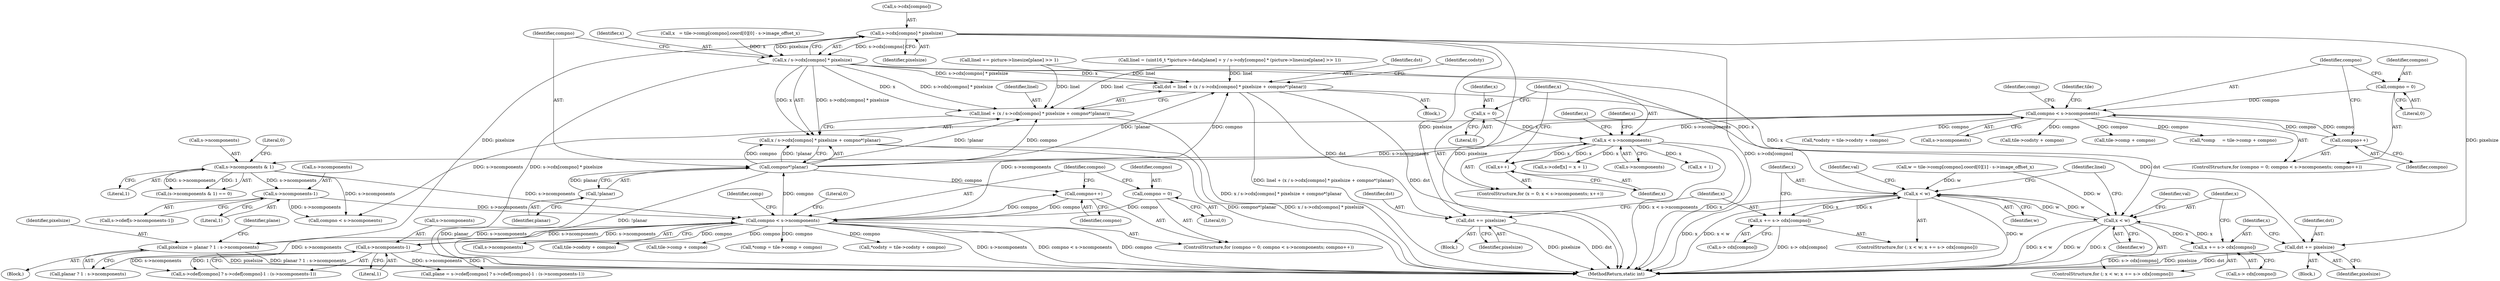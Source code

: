 digraph "0_FFmpeg_fe448cd28d674c3eff3072552eae366d0b659ce9@array" {
"1000990" [label="(Call,s->cdx[compno] * pixelsize)"];
"1000863" [label="(Call,pixelsize = planar ? 1 : s->ncomponents)"];
"1000789" [label="(Call,compno < s->ncomponents)"];
"1000794" [label="(Call,compno++)"];
"1000997" [label="(Call,compno*!planar)"];
"1000999" [label="(Call,!planar)"];
"1000786" [label="(Call,compno = 0)"];
"1000892" [label="(Call,s->ncomponents-1)"];
"1000439" [label="(Call,s->ncomponents & 1)"];
"1000421" [label="(Call,x < s->ncomponents)"];
"1000426" [label="(Call,x++)"];
"1000418" [label="(Call,x = 0)"];
"1000134" [label="(Call,compno < s->ncomponents)"];
"1000131" [label="(Call,compno = 0)"];
"1000139" [label="(Call,compno++)"];
"1000450" [label="(Call,s->ncomponents-1)"];
"1000988" [label="(Call,x / s->cdx[compno] * pixelsize)"];
"1000983" [label="(Call,dst = linel + (x / s->cdx[compno] * pixelsize + compno*!planar))"];
"1001052" [label="(Call,dst += pixelsize)"];
"1001100" [label="(Call,dst += pixelsize)"];
"1000985" [label="(Call,linel + (x / s->cdx[compno] * pixelsize + compno*!planar))"];
"1000987" [label="(Call,x / s->cdx[compno] * pixelsize + compno*!planar)"];
"1001009" [label="(Call,x < w)"];
"1001012" [label="(Call,x += s-> cdx[compno])"];
"1001058" [label="(Call,x < w)"];
"1001061" [label="(Call,x += s-> cdx[compno])"];
"1000441" [label="(Identifier,s)"];
"1000799" [label="(Identifier,comp)"];
"1000454" [label="(Literal,1)"];
"1000422" [label="(Identifier,x)"];
"1001060" [label="(Identifier,w)"];
"1000418" [label="(Call,x = 0)"];
"1000132" [label="(Identifier,compno)"];
"1000987" [label="(Call,x / s->cdx[compno] * pixelsize + compno*!planar)"];
"1000431" [label="(Identifier,s)"];
"1000984" [label="(Identifier,dst)"];
"1000134" [label="(Call,compno < s->ncomponents)"];
"1000427" [label="(Identifier,x)"];
"1000999" [label="(Call,!planar)"];
"1000986" [label="(Identifier,linel)"];
"1000873" [label="(Identifier,plane)"];
"1001011" [label="(Identifier,w)"];
"1001068" [label="(Block,)"];
"1000786" [label="(Call,compno = 0)"];
"1000444" [label="(Literal,0)"];
"1000787" [label="(Identifier,compno)"];
"1001022" [label="(Identifier,val)"];
"1000893" [label="(Call,s->ncomponents)"];
"1000966" [label="(Call,x   = tile->comp[compno].coord[0][0] - s->image_offset_x)"];
"1000791" [label="(Call,s->ncomponents)"];
"1001012" [label="(Call,x += s-> cdx[compno])"];
"1001057" [label="(ControlStructure,for (; x < w; x += s-> cdx[compno]))"];
"1000151" [label="(Call,*codsty = tile->codsty + compno)"];
"1000788" [label="(Literal,0)"];
"1001010" [label="(Identifier,x)"];
"1000796" [label="(Block,)"];
"1000790" [label="(Identifier,compno)"];
"1001019" [label="(Block,)"];
"1000877" [label="(Call,plane = s->cdef[compno] ? s->cdef[compno]-1 : (s->ncomponents-1))"];
"1000983" [label="(Call,dst = linel + (x / s->cdx[compno] * pixelsize + compno*!planar))"];
"1000794" [label="(Call,compno++)"];
"1000864" [label="(Identifier,pixelsize)"];
"1001004" [label="(Identifier,codsty)"];
"1000879" [label="(Call,s->cdef[compno] ? s->cdef[compno]-1 : (s->ncomponents-1))"];
"1000467" [label="(Call,compno < s->ncomponents)"];
"1000451" [label="(Call,s->ncomponents)"];
"1000401" [label="(Identifier,tile)"];
"1000450" [label="(Call,s->ncomponents-1)"];
"1000989" [label="(Identifier,x)"];
"1000808" [label="(Call,tile->codsty + compno)"];
"1001008" [label="(ControlStructure,for (; x < w; x += s-> cdx[compno]))"];
"1001071" [label="(Identifier,val)"];
"1000136" [label="(Call,s->ncomponents)"];
"1000133" [label="(Literal,0)"];
"1000428" [label="(Call,s->cdef[x] = x + 1)"];
"1000991" [label="(Call,s->cdx[compno])"];
"1000439" [label="(Call,s->ncomponents & 1)"];
"1000865" [label="(Call,planar ? 1 : s->ncomponents)"];
"1000130" [label="(ControlStructure,for (compno = 0; compno < s->ncomponents; compno++))"];
"1000440" [label="(Call,s->ncomponents)"];
"1001101" [label="(Identifier,dst)"];
"1000426" [label="(Call,x++)"];
"1000795" [label="(Identifier,compno)"];
"1000985" [label="(Call,linel + (x / s->cdx[compno] * pixelsize + compno*!planar))"];
"1001052" [label="(Call,dst += pixelsize)"];
"1000835" [label="(Call,w = tile->comp[compno].coord[0][1] - s->image_offset_x)"];
"1000423" [label="(Call,s->ncomponents)"];
"1001114" [label="(MethodReturn,static int)"];
"1000419" [label="(Identifier,x)"];
"1001063" [label="(Call,s-> cdx[compno])"];
"1001061" [label="(Call,x += s-> cdx[compno])"];
"1000988" [label="(Call,x / s->cdx[compno] * pixelsize)"];
"1000420" [label="(Literal,0)"];
"1000434" [label="(Call,x + 1)"];
"1001009" [label="(Call,x < w)"];
"1001059" [label="(Identifier,x)"];
"1000144" [label="(Identifier,comp)"];
"1000964" [label="(Block,)"];
"1001113" [label="(Literal,0)"];
"1000446" [label="(Call,s->cdef[s->ncomponents-1])"];
"1001000" [label="(Identifier,planar)"];
"1001014" [label="(Call,s-> cdx[compno])"];
"1000417" [label="(ControlStructure,for (x = 0; x < s->ncomponents; x++))"];
"1000140" [label="(Identifier,compno)"];
"1000153" [label="(Call,tile->codsty + compno)"];
"1000914" [label="(Call,linel = (uint16_t *)picture->data[plane] + y / s->cdy[compno] * (picture->linesize[plane] >> 1))"];
"1000145" [label="(Call,tile->comp + compno)"];
"1001102" [label="(Identifier,pixelsize)"];
"1000443" [label="(Literal,1)"];
"1000139" [label="(Call,compno++)"];
"1000438" [label="(Call,(s->ncomponents & 1) == 0)"];
"1001013" [label="(Identifier,x)"];
"1000789" [label="(Call,compno < s->ncomponents)"];
"1000863" [label="(Call,pixelsize = planar ? 1 : s->ncomponents)"];
"1000800" [label="(Call,tile->comp + compno)"];
"1001100" [label="(Call,dst += pixelsize)"];
"1000143" [label="(Call,*comp     = tile->comp + compno)"];
"1000798" [label="(Call,*comp = tile->comp + compno)"];
"1000785" [label="(ControlStructure,for (compno = 0; compno < s->ncomponents; compno++))"];
"1000998" [label="(Identifier,compno)"];
"1000806" [label="(Call,*codsty = tile->codsty + compno)"];
"1001053" [label="(Identifier,dst)"];
"1001104" [label="(Identifier,linel)"];
"1000996" [label="(Identifier,pixelsize)"];
"1000135" [label="(Identifier,compno)"];
"1001054" [label="(Identifier,pixelsize)"];
"1000997" [label="(Call,compno*!planar)"];
"1000421" [label="(Call,x < s->ncomponents)"];
"1000892" [label="(Call,s->ncomponents-1)"];
"1000990" [label="(Call,s->cdx[compno] * pixelsize)"];
"1001062" [label="(Identifier,x)"];
"1001103" [label="(Call,linel += picture->linesize[plane] >> 1)"];
"1000131" [label="(Call,compno = 0)"];
"1000896" [label="(Literal,1)"];
"1001058" [label="(Call,x < w)"];
"1000990" -> "1000988"  [label="AST: "];
"1000990" -> "1000996"  [label="CFG: "];
"1000991" -> "1000990"  [label="AST: "];
"1000996" -> "1000990"  [label="AST: "];
"1000988" -> "1000990"  [label="CFG: "];
"1000990" -> "1001114"  [label="DDG: pixelsize"];
"1000990" -> "1001114"  [label="DDG: s->cdx[compno]"];
"1000990" -> "1000988"  [label="DDG: s->cdx[compno]"];
"1000990" -> "1000988"  [label="DDG: pixelsize"];
"1000863" -> "1000990"  [label="DDG: pixelsize"];
"1000990" -> "1001052"  [label="DDG: pixelsize"];
"1000990" -> "1001100"  [label="DDG: pixelsize"];
"1000863" -> "1000796"  [label="AST: "];
"1000863" -> "1000865"  [label="CFG: "];
"1000864" -> "1000863"  [label="AST: "];
"1000865" -> "1000863"  [label="AST: "];
"1000873" -> "1000863"  [label="CFG: "];
"1000863" -> "1001114"  [label="DDG: planar ? 1 : s->ncomponents"];
"1000863" -> "1001114"  [label="DDG: pixelsize"];
"1000789" -> "1000863"  [label="DDG: s->ncomponents"];
"1000789" -> "1000785"  [label="AST: "];
"1000789" -> "1000791"  [label="CFG: "];
"1000790" -> "1000789"  [label="AST: "];
"1000791" -> "1000789"  [label="AST: "];
"1000799" -> "1000789"  [label="CFG: "];
"1001113" -> "1000789"  [label="CFG: "];
"1000789" -> "1001114"  [label="DDG: s->ncomponents"];
"1000789" -> "1001114"  [label="DDG: compno < s->ncomponents"];
"1000789" -> "1001114"  [label="DDG: compno"];
"1000794" -> "1000789"  [label="DDG: compno"];
"1000786" -> "1000789"  [label="DDG: compno"];
"1000892" -> "1000789"  [label="DDG: s->ncomponents"];
"1000439" -> "1000789"  [label="DDG: s->ncomponents"];
"1000134" -> "1000789"  [label="DDG: s->ncomponents"];
"1000450" -> "1000789"  [label="DDG: s->ncomponents"];
"1000789" -> "1000794"  [label="DDG: compno"];
"1000789" -> "1000798"  [label="DDG: compno"];
"1000789" -> "1000800"  [label="DDG: compno"];
"1000789" -> "1000806"  [label="DDG: compno"];
"1000789" -> "1000808"  [label="DDG: compno"];
"1000789" -> "1000865"  [label="DDG: s->ncomponents"];
"1000789" -> "1000892"  [label="DDG: s->ncomponents"];
"1000789" -> "1000997"  [label="DDG: compno"];
"1000794" -> "1000785"  [label="AST: "];
"1000794" -> "1000795"  [label="CFG: "];
"1000795" -> "1000794"  [label="AST: "];
"1000790" -> "1000794"  [label="CFG: "];
"1000997" -> "1000794"  [label="DDG: compno"];
"1000997" -> "1000987"  [label="AST: "];
"1000997" -> "1000999"  [label="CFG: "];
"1000998" -> "1000997"  [label="AST: "];
"1000999" -> "1000997"  [label="AST: "];
"1000987" -> "1000997"  [label="CFG: "];
"1000997" -> "1001114"  [label="DDG: !planar"];
"1000997" -> "1000983"  [label="DDG: compno"];
"1000997" -> "1000983"  [label="DDG: !planar"];
"1000997" -> "1000985"  [label="DDG: compno"];
"1000997" -> "1000985"  [label="DDG: !planar"];
"1000997" -> "1000987"  [label="DDG: compno"];
"1000997" -> "1000987"  [label="DDG: !planar"];
"1000999" -> "1000997"  [label="DDG: planar"];
"1000999" -> "1001000"  [label="CFG: "];
"1001000" -> "1000999"  [label="AST: "];
"1000999" -> "1001114"  [label="DDG: planar"];
"1000786" -> "1000785"  [label="AST: "];
"1000786" -> "1000788"  [label="CFG: "];
"1000787" -> "1000786"  [label="AST: "];
"1000788" -> "1000786"  [label="AST: "];
"1000790" -> "1000786"  [label="CFG: "];
"1000892" -> "1000879"  [label="AST: "];
"1000892" -> "1000896"  [label="CFG: "];
"1000893" -> "1000892"  [label="AST: "];
"1000896" -> "1000892"  [label="AST: "];
"1000879" -> "1000892"  [label="CFG: "];
"1000892" -> "1000877"  [label="DDG: s->ncomponents"];
"1000892" -> "1000877"  [label="DDG: 1"];
"1000892" -> "1000879"  [label="DDG: s->ncomponents"];
"1000892" -> "1000879"  [label="DDG: 1"];
"1000439" -> "1000438"  [label="AST: "];
"1000439" -> "1000443"  [label="CFG: "];
"1000440" -> "1000439"  [label="AST: "];
"1000443" -> "1000439"  [label="AST: "];
"1000444" -> "1000439"  [label="CFG: "];
"1000439" -> "1000438"  [label="DDG: s->ncomponents"];
"1000439" -> "1000438"  [label="DDG: 1"];
"1000421" -> "1000439"  [label="DDG: s->ncomponents"];
"1000439" -> "1000450"  [label="DDG: s->ncomponents"];
"1000439" -> "1000467"  [label="DDG: s->ncomponents"];
"1000421" -> "1000417"  [label="AST: "];
"1000421" -> "1000423"  [label="CFG: "];
"1000422" -> "1000421"  [label="AST: "];
"1000423" -> "1000421"  [label="AST: "];
"1000431" -> "1000421"  [label="CFG: "];
"1000441" -> "1000421"  [label="CFG: "];
"1000421" -> "1001114"  [label="DDG: x"];
"1000421" -> "1001114"  [label="DDG: x < s->ncomponents"];
"1000426" -> "1000421"  [label="DDG: x"];
"1000418" -> "1000421"  [label="DDG: x"];
"1000134" -> "1000421"  [label="DDG: s->ncomponents"];
"1000421" -> "1000426"  [label="DDG: x"];
"1000421" -> "1000428"  [label="DDG: x"];
"1000421" -> "1000434"  [label="DDG: x"];
"1000426" -> "1000417"  [label="AST: "];
"1000426" -> "1000427"  [label="CFG: "];
"1000427" -> "1000426"  [label="AST: "];
"1000422" -> "1000426"  [label="CFG: "];
"1000418" -> "1000417"  [label="AST: "];
"1000418" -> "1000420"  [label="CFG: "];
"1000419" -> "1000418"  [label="AST: "];
"1000420" -> "1000418"  [label="AST: "];
"1000422" -> "1000418"  [label="CFG: "];
"1000134" -> "1000130"  [label="AST: "];
"1000134" -> "1000136"  [label="CFG: "];
"1000135" -> "1000134"  [label="AST: "];
"1000136" -> "1000134"  [label="AST: "];
"1000144" -> "1000134"  [label="CFG: "];
"1000401" -> "1000134"  [label="CFG: "];
"1000131" -> "1000134"  [label="DDG: compno"];
"1000139" -> "1000134"  [label="DDG: compno"];
"1000134" -> "1000139"  [label="DDG: compno"];
"1000134" -> "1000143"  [label="DDG: compno"];
"1000134" -> "1000145"  [label="DDG: compno"];
"1000134" -> "1000151"  [label="DDG: compno"];
"1000134" -> "1000153"  [label="DDG: compno"];
"1000134" -> "1000467"  [label="DDG: s->ncomponents"];
"1000131" -> "1000130"  [label="AST: "];
"1000131" -> "1000133"  [label="CFG: "];
"1000132" -> "1000131"  [label="AST: "];
"1000133" -> "1000131"  [label="AST: "];
"1000135" -> "1000131"  [label="CFG: "];
"1000139" -> "1000130"  [label="AST: "];
"1000139" -> "1000140"  [label="CFG: "];
"1000140" -> "1000139"  [label="AST: "];
"1000135" -> "1000139"  [label="CFG: "];
"1000450" -> "1000446"  [label="AST: "];
"1000450" -> "1000454"  [label="CFG: "];
"1000451" -> "1000450"  [label="AST: "];
"1000454" -> "1000450"  [label="AST: "];
"1000446" -> "1000450"  [label="CFG: "];
"1000450" -> "1000467"  [label="DDG: s->ncomponents"];
"1000988" -> "1000987"  [label="AST: "];
"1000989" -> "1000988"  [label="AST: "];
"1000998" -> "1000988"  [label="CFG: "];
"1000988" -> "1001114"  [label="DDG: s->cdx[compno] * pixelsize"];
"1000988" -> "1000983"  [label="DDG: x"];
"1000988" -> "1000983"  [label="DDG: s->cdx[compno] * pixelsize"];
"1000988" -> "1000985"  [label="DDG: x"];
"1000988" -> "1000985"  [label="DDG: s->cdx[compno] * pixelsize"];
"1000988" -> "1000987"  [label="DDG: x"];
"1000988" -> "1000987"  [label="DDG: s->cdx[compno] * pixelsize"];
"1000966" -> "1000988"  [label="DDG: x"];
"1000988" -> "1001009"  [label="DDG: x"];
"1000988" -> "1001058"  [label="DDG: x"];
"1000983" -> "1000964"  [label="AST: "];
"1000983" -> "1000985"  [label="CFG: "];
"1000984" -> "1000983"  [label="AST: "];
"1000985" -> "1000983"  [label="AST: "];
"1001004" -> "1000983"  [label="CFG: "];
"1000983" -> "1001114"  [label="DDG: dst"];
"1000983" -> "1001114"  [label="DDG: linel + (x / s->cdx[compno] * pixelsize + compno*!planar)"];
"1001103" -> "1000983"  [label="DDG: linel"];
"1000914" -> "1000983"  [label="DDG: linel"];
"1000983" -> "1001052"  [label="DDG: dst"];
"1000983" -> "1001100"  [label="DDG: dst"];
"1001052" -> "1001019"  [label="AST: "];
"1001052" -> "1001054"  [label="CFG: "];
"1001053" -> "1001052"  [label="AST: "];
"1001054" -> "1001052"  [label="AST: "];
"1001013" -> "1001052"  [label="CFG: "];
"1001052" -> "1001114"  [label="DDG: pixelsize"];
"1001052" -> "1001114"  [label="DDG: dst"];
"1001100" -> "1001068"  [label="AST: "];
"1001100" -> "1001102"  [label="CFG: "];
"1001101" -> "1001100"  [label="AST: "];
"1001102" -> "1001100"  [label="AST: "];
"1001062" -> "1001100"  [label="CFG: "];
"1001100" -> "1001114"  [label="DDG: dst"];
"1001100" -> "1001114"  [label="DDG: pixelsize"];
"1000985" -> "1000987"  [label="CFG: "];
"1000986" -> "1000985"  [label="AST: "];
"1000987" -> "1000985"  [label="AST: "];
"1000985" -> "1001114"  [label="DDG: x / s->cdx[compno] * pixelsize + compno*!planar"];
"1001103" -> "1000985"  [label="DDG: linel"];
"1000914" -> "1000985"  [label="DDG: linel"];
"1000987" -> "1001114"  [label="DDG: x / s->cdx[compno] * pixelsize"];
"1000987" -> "1001114"  [label="DDG: compno*!planar"];
"1001009" -> "1001008"  [label="AST: "];
"1001009" -> "1001011"  [label="CFG: "];
"1001010" -> "1001009"  [label="AST: "];
"1001011" -> "1001009"  [label="AST: "];
"1001022" -> "1001009"  [label="CFG: "];
"1001104" -> "1001009"  [label="CFG: "];
"1001009" -> "1001114"  [label="DDG: x < w"];
"1001009" -> "1001114"  [label="DDG: w"];
"1001009" -> "1001114"  [label="DDG: x"];
"1001012" -> "1001009"  [label="DDG: x"];
"1001058" -> "1001009"  [label="DDG: w"];
"1000835" -> "1001009"  [label="DDG: w"];
"1001009" -> "1001012"  [label="DDG: x"];
"1001009" -> "1001058"  [label="DDG: w"];
"1001012" -> "1001008"  [label="AST: "];
"1001012" -> "1001014"  [label="CFG: "];
"1001013" -> "1001012"  [label="AST: "];
"1001014" -> "1001012"  [label="AST: "];
"1001010" -> "1001012"  [label="CFG: "];
"1001012" -> "1001114"  [label="DDG: s-> cdx[compno]"];
"1001058" -> "1001057"  [label="AST: "];
"1001058" -> "1001060"  [label="CFG: "];
"1001059" -> "1001058"  [label="AST: "];
"1001060" -> "1001058"  [label="AST: "];
"1001071" -> "1001058"  [label="CFG: "];
"1001104" -> "1001058"  [label="CFG: "];
"1001058" -> "1001114"  [label="DDG: x < w"];
"1001058" -> "1001114"  [label="DDG: w"];
"1001058" -> "1001114"  [label="DDG: x"];
"1001061" -> "1001058"  [label="DDG: x"];
"1000835" -> "1001058"  [label="DDG: w"];
"1001058" -> "1001061"  [label="DDG: x"];
"1001061" -> "1001057"  [label="AST: "];
"1001061" -> "1001063"  [label="CFG: "];
"1001062" -> "1001061"  [label="AST: "];
"1001063" -> "1001061"  [label="AST: "];
"1001059" -> "1001061"  [label="CFG: "];
"1001061" -> "1001114"  [label="DDG: s-> cdx[compno]"];
}
